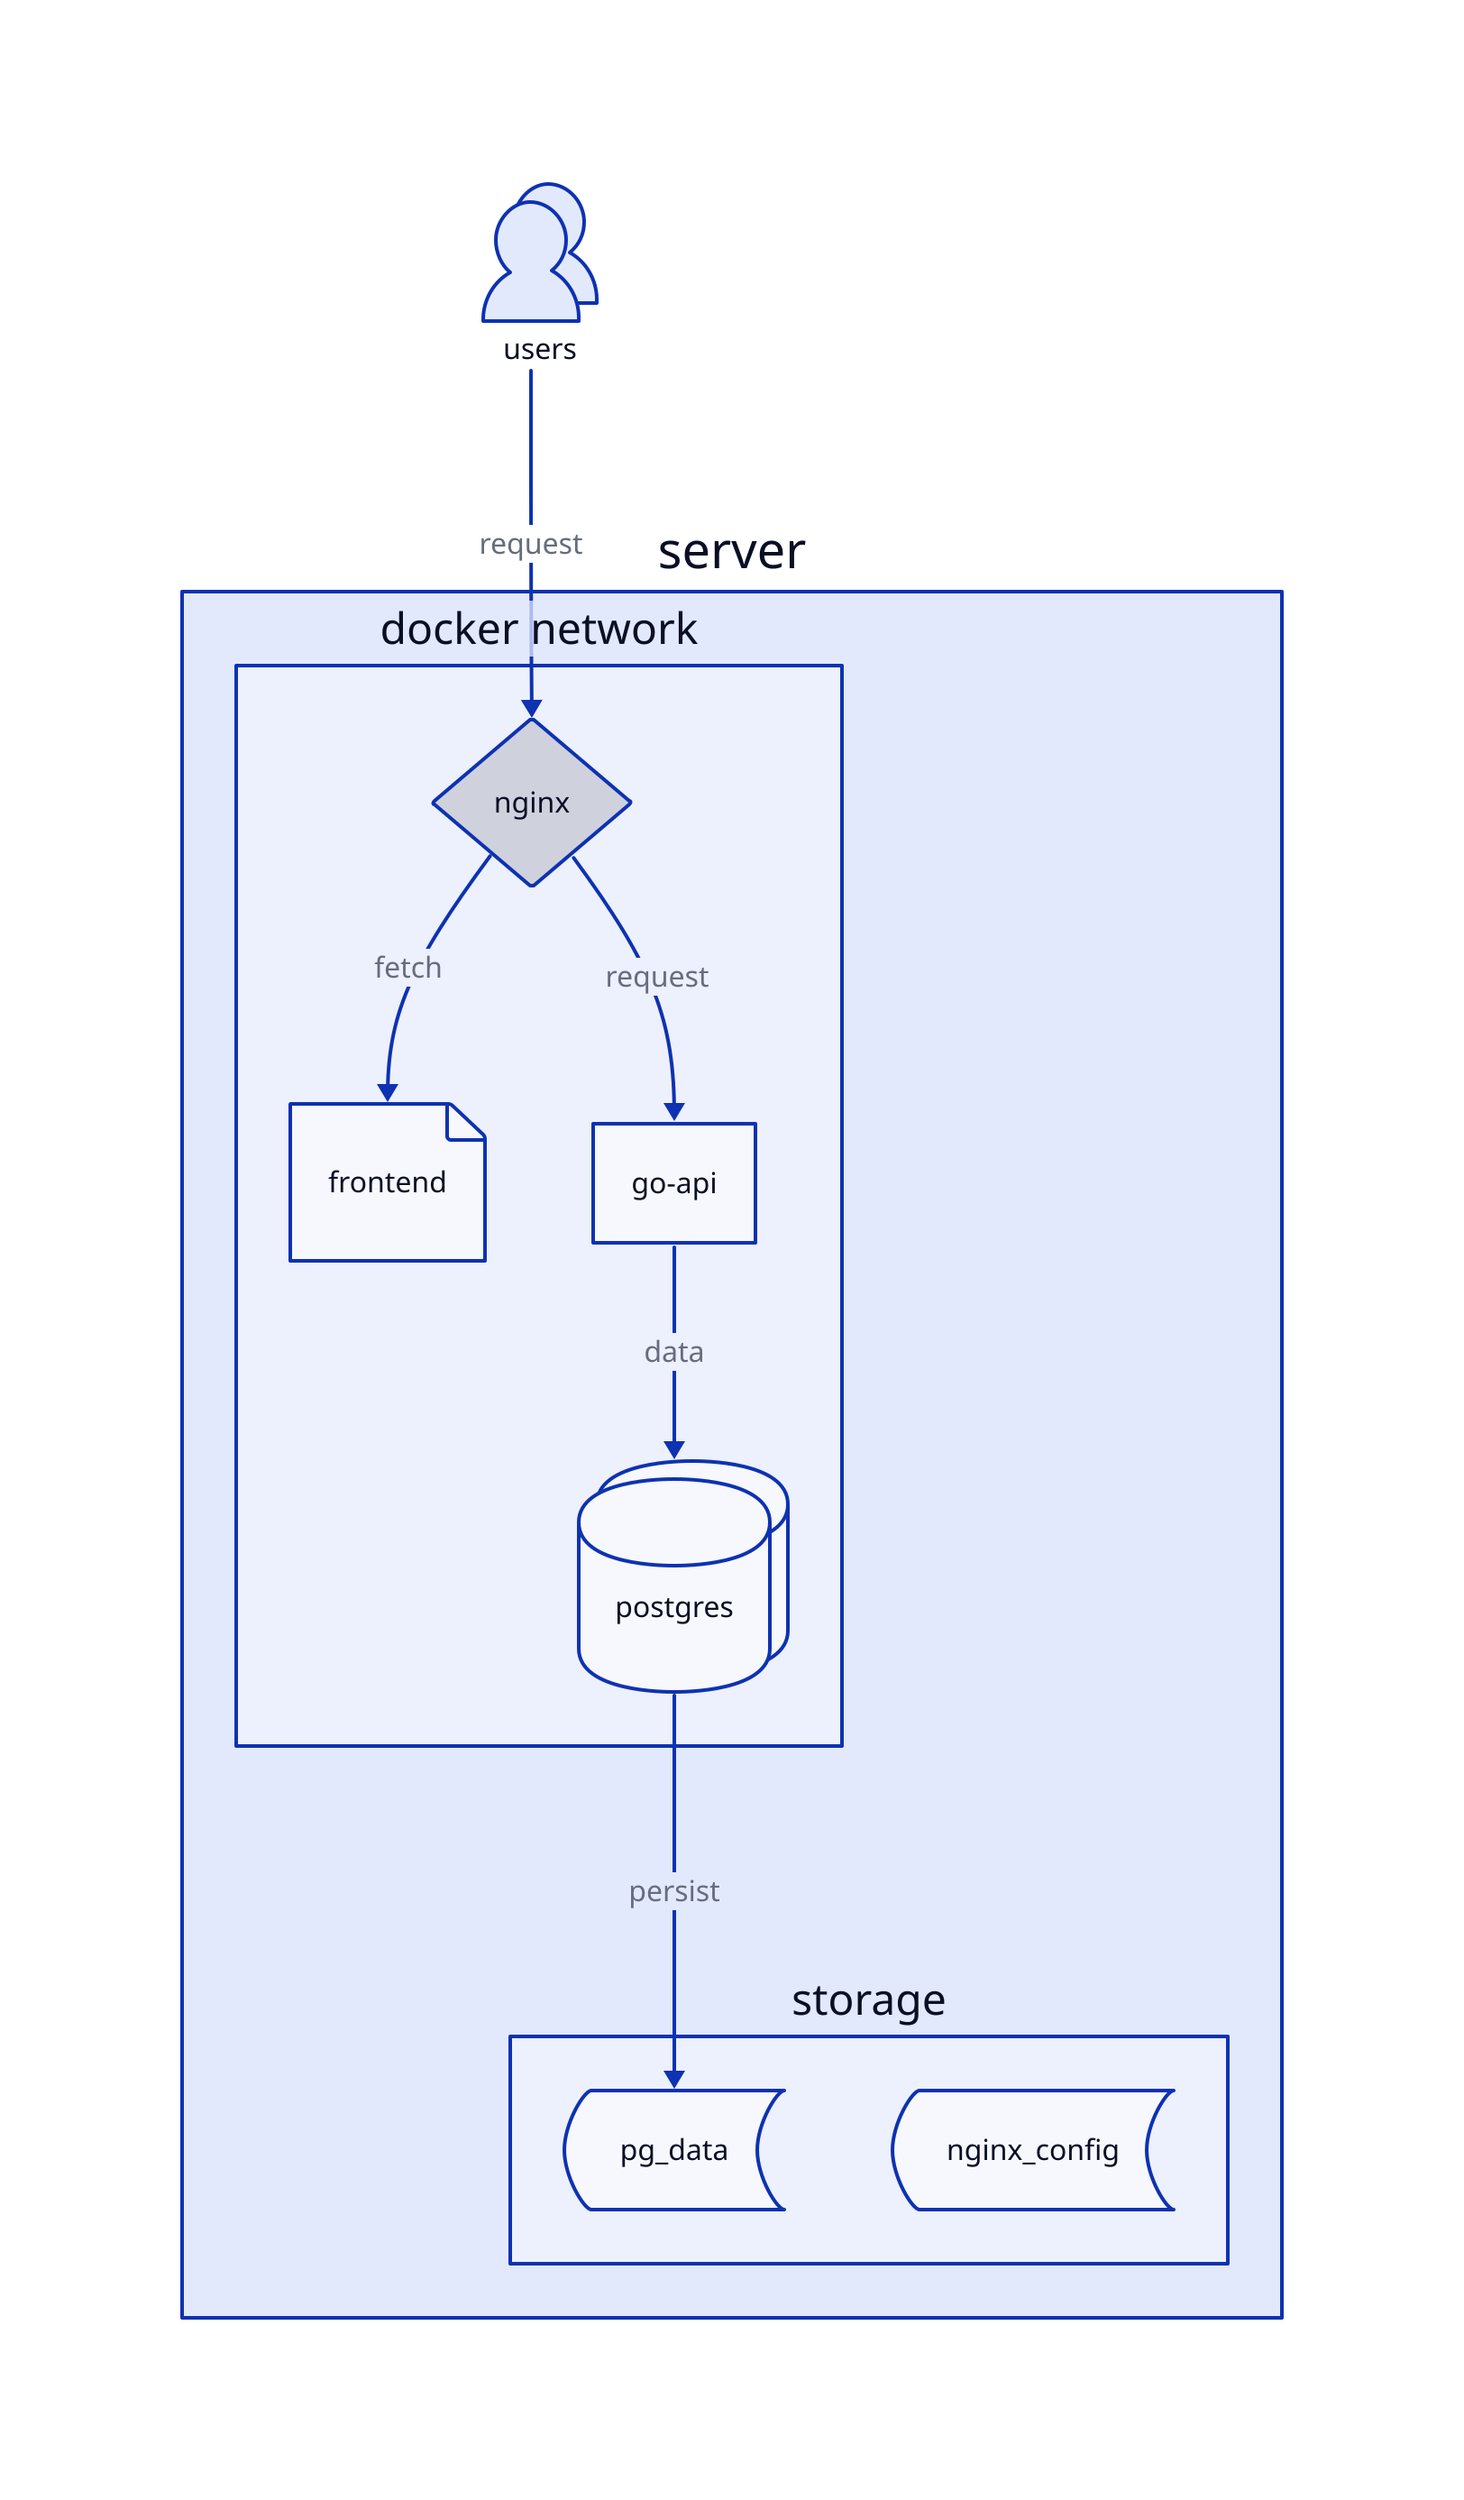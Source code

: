 vars: {
  d2-config: {
    layout-engine: elk
    # Terminal theme code
    theme-id: 300
  }
}

users: {
  shape: person
  style.multiple: true
}

server: {
  docker network: {
    nginx: {
      shape: diamond
    }
    frontend: {
      shape: page
    }
    go-api

    postgres: {
      shape: cylinder
      style.multiple: true
    }

    nginx -> go-api: request
    nginx -> frontend: fetch
    go-api -> postgres: data
  }

  storage: {
    pg_data: {
      shape: stored_data
    }
    nginx_config: {
      shape: stored_data
    }
  }

  docker network.postgres -> storage.pg_data: persist
}

users -> server.docker network.nginx: request

